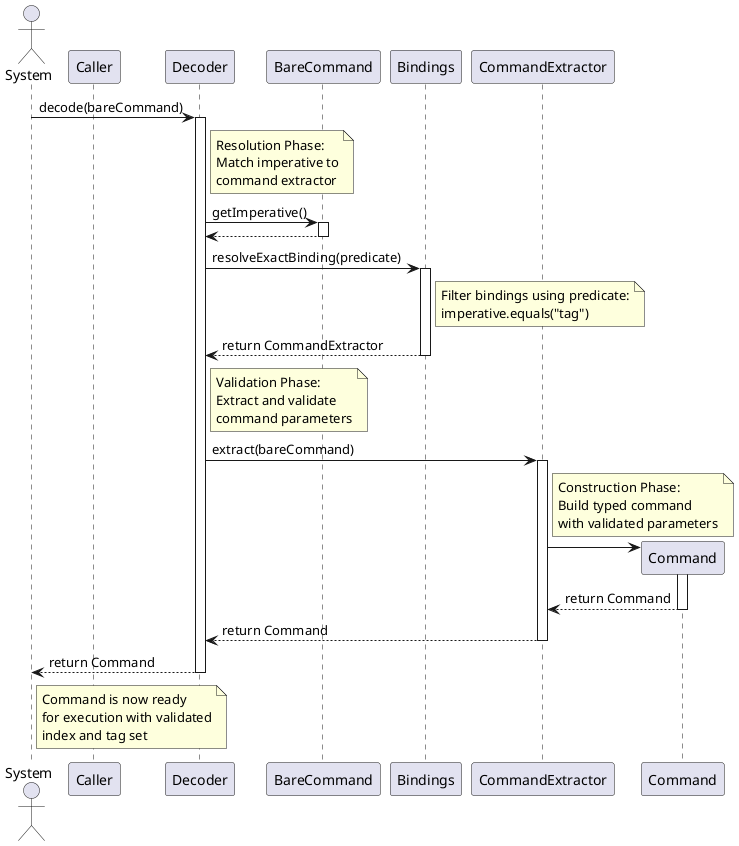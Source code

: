 @startuml
actor System
participant "Caller" as Caller
participant "Decoder" as Decoder
participant "BareCommand" as BareCmd
participant "Bindings" as Bindings
participant "CommandExtractor" as Extractor
participant "Command" as Cmd

System -> Decoder: decode(bareCommand)
activate Decoder

note right of Decoder
  Resolution Phase:
  Match imperative to
  command extractor
end note

Decoder -> BareCmd: getImperative()
activate BareCmd
BareCmd --> Decoder
deactivate BareCmd

Decoder -> Bindings: resolveExactBinding(predicate)
activate Bindings

note right of Bindings
  Filter bindings using predicate:
  imperative.equals("tag")
end note

Bindings --> Decoder: return CommandExtractor
deactivate Bindings

note right of Decoder
  Validation Phase:
  Extract and validate
  command parameters
end note

Decoder -> Extractor: extract(bareCommand)
activate Extractor

note right of Extractor
  Construction Phase:
  Build typed command
  with validated parameters
end note

create Cmd
Extractor -> Cmd
activate Cmd
Cmd --> Extractor: return Command
deactivate Cmd

Extractor --> Decoder: return Command
deactivate Extractor

Decoder --> System: return Command
deactivate Decoder

note right of System
  Command is now ready
  for execution with validated
  index and tag set
end note

@enduml
